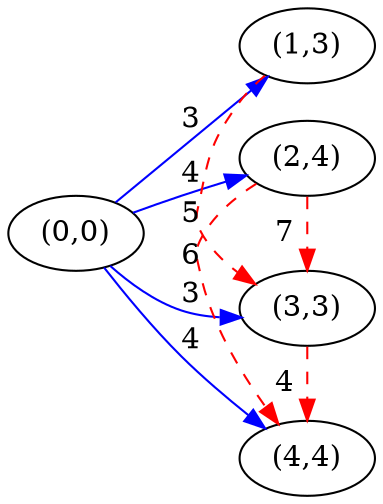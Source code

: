 digraph G {
ranksep = "equally";
rankdir = LR;
{rank = same; "(0,0)"; };
{rank = same; "(1,3)"; "(2,4)"; "(3,3)"; "(4,4)"; };
{rank = same; };
"(0,0)"->"(1,3)"[label="3" color = "blue"];
"(0,0)"->"(2,4)"[label="4" color = "blue"];
"(0,0)"->"(3,3)"[label="3" color = "blue"];
"(0,0)"->"(4,4)"[label="4" color = "blue"];
"(1,3)"->"(3,3)"[label="5" color = "red" style = "dashed" ];
"(2,4)"->"(3,3)"[label="7" color = "red" style = "dashed" ];
"(2,4)"->"(4,4)"[label="6" color = "red" style = "dashed" ];
"(3,3)"->"(4,4)"[label="4" color = "red" style = "dashed" ];
"(4,4)"
}
